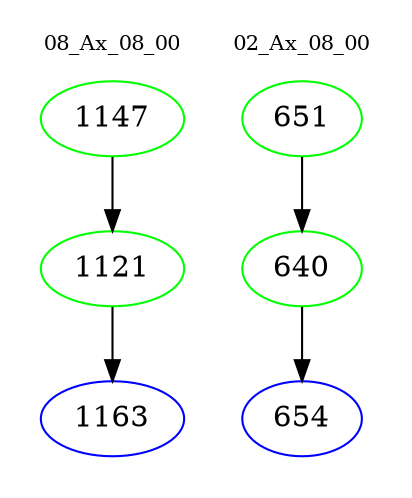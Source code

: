 digraph{
subgraph cluster_0 {
color = white
label = "08_Ax_08_00";
fontsize=10;
T0_1147 [label="1147", color="green"]
T0_1147 -> T0_1121 [color="black"]
T0_1121 [label="1121", color="green"]
T0_1121 -> T0_1163 [color="black"]
T0_1163 [label="1163", color="blue"]
}
subgraph cluster_1 {
color = white
label = "02_Ax_08_00";
fontsize=10;
T1_651 [label="651", color="green"]
T1_651 -> T1_640 [color="black"]
T1_640 [label="640", color="green"]
T1_640 -> T1_654 [color="black"]
T1_654 [label="654", color="blue"]
}
}
